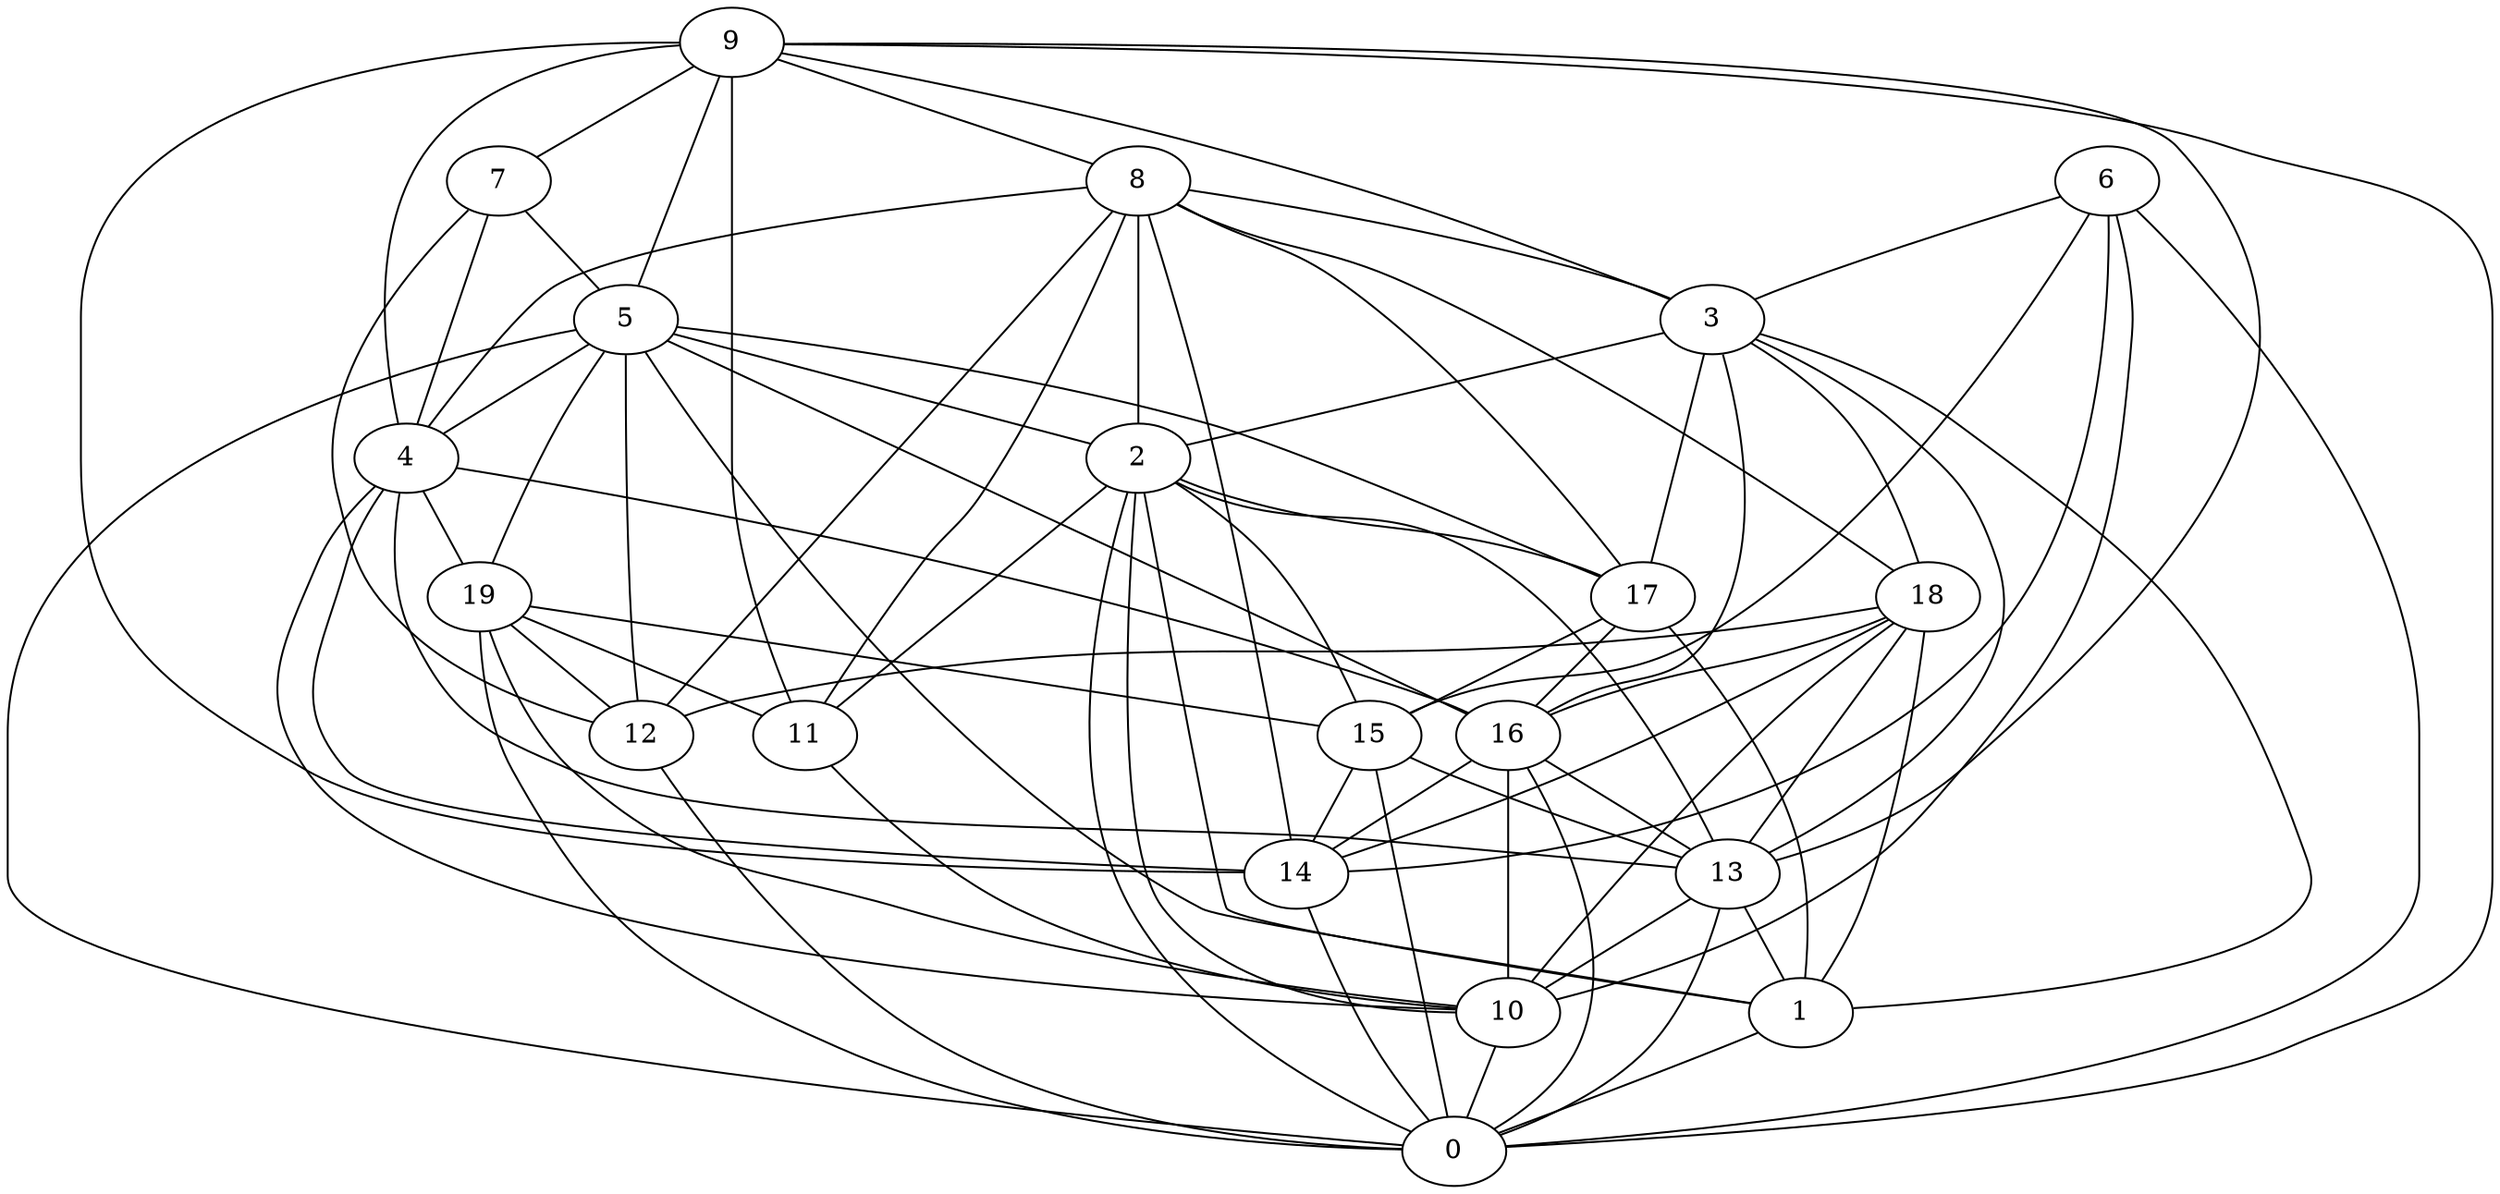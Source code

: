 digraph GG_graph {

subgraph G_graph {
edge [color = black]
"2" -> "13" [dir = none]
"2" -> "0" [dir = none]
"3" -> "13" [dir = none]
"3" -> "18" [dir = none]
"3" -> "1" [dir = none]
"16" -> "10" [dir = none]
"16" -> "14" [dir = none]
"16" -> "13" [dir = none]
"13" -> "0" [dir = none]
"15" -> "14" [dir = none]
"15" -> "0" [dir = none]
"14" -> "0" [dir = none]
"10" -> "0" [dir = none]
"12" -> "0" [dir = none]
"8" -> "18" [dir = none]
"8" -> "3" [dir = none]
"8" -> "11" [dir = none]
"18" -> "14" [dir = none]
"18" -> "1" [dir = none]
"9" -> "11" [dir = none]
"9" -> "14" [dir = none]
"9" -> "7" [dir = none]
"9" -> "13" [dir = none]
"5" -> "17" [dir = none]
"5" -> "2" [dir = none]
"5" -> "12" [dir = none]
"5" -> "16" [dir = none]
"5" -> "0" [dir = none]
"17" -> "1" [dir = none]
"17" -> "15" [dir = none]
"7" -> "5" [dir = none]
"4" -> "14" [dir = none]
"4" -> "10" [dir = none]
"19" -> "15" [dir = none]
"19" -> "0" [dir = none]
"19" -> "12" [dir = none]
"6" -> "0" [dir = none]
"6" -> "10" [dir = none]
"6" -> "14" [dir = none]
"18" -> "13" [dir = none]
"1" -> "0" [dir = none]
"2" -> "1" [dir = none]
"2" -> "17" [dir = none]
"6" -> "15" [dir = none]
"8" -> "14" [dir = none]
"5" -> "1" [dir = none]
"9" -> "0" [dir = none]
"3" -> "17" [dir = none]
"2" -> "11" [dir = none]
"5" -> "4" [dir = none]
"4" -> "19" [dir = none]
"16" -> "0" [dir = none]
"15" -> "13" [dir = none]
"18" -> "16" [dir = none]
"17" -> "16" [dir = none]
"2" -> "10" [dir = none]
"3" -> "16" [dir = none]
"3" -> "2" [dir = none]
"11" -> "10" [dir = none]
"8" -> "4" [dir = none]
"18" -> "10" [dir = none]
"8" -> "12" [dir = none]
"8" -> "17" [dir = none]
"7" -> "12" [dir = none]
"13" -> "1" [dir = none]
"13" -> "10" [dir = none]
"4" -> "16" [dir = none]
"19" -> "11" [dir = none]
"9" -> "4" [dir = none]
"9" -> "8" [dir = none]
"18" -> "12" [dir = none]
"5" -> "19" [dir = none]
"7" -> "4" [dir = none]
"2" -> "15" [dir = none]
"9" -> "5" [dir = none]
"8" -> "2" [dir = none]
"6" -> "3" [dir = none]
"4" -> "13" [dir = none]
"9" -> "3" [dir = none]
"19" -> "10" [dir = none]
}

}
